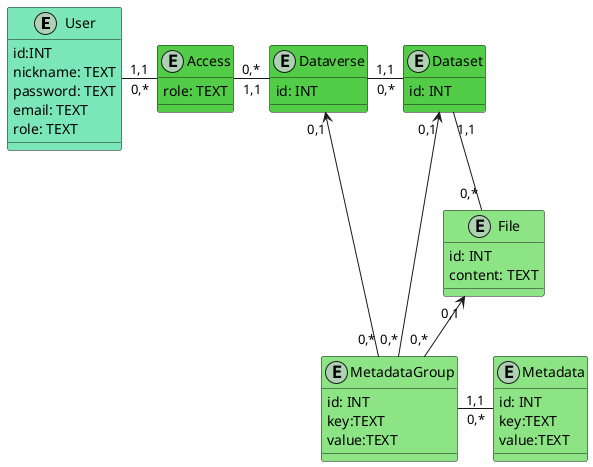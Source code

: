 @startuml
entity User #7BE7B8 {
    id:INT
    nickname: TEXT
    password: TEXT
    email: TEXT
    role: TEXT
}

entity Dataverse #53CC47 {
    id: INT
}
  
entity Dataset #53CC47 {
    id: INT
}



entity Access #53CC47 {
    role: TEXT
}


entity File #8DE485 {
    id: INT
    content: TEXT
}




entity MetadataGroup #8DE485 {
    id: INT
    key:TEXT
    value:TEXT
}


entity Metadata #8DE485 {
    id: INT
    key:TEXT
    value:TEXT
}
  

Access "0,*"-l-"1,1" User
Access "0,*"-r-"1,1" Dataverse

Dataverse "1,1"-r- "0,*" Dataset
Dataset "1,1"--"0,*" File
File "0,1"<--"0,*" MetadataGroup
Dataset "0,1"<--"0,*" MetadataGroup
Dataverse "0,1"<--"0,*" MetadataGroup

Metadata "0,*" -l- "1,1" MetadataGroup
@enduml
